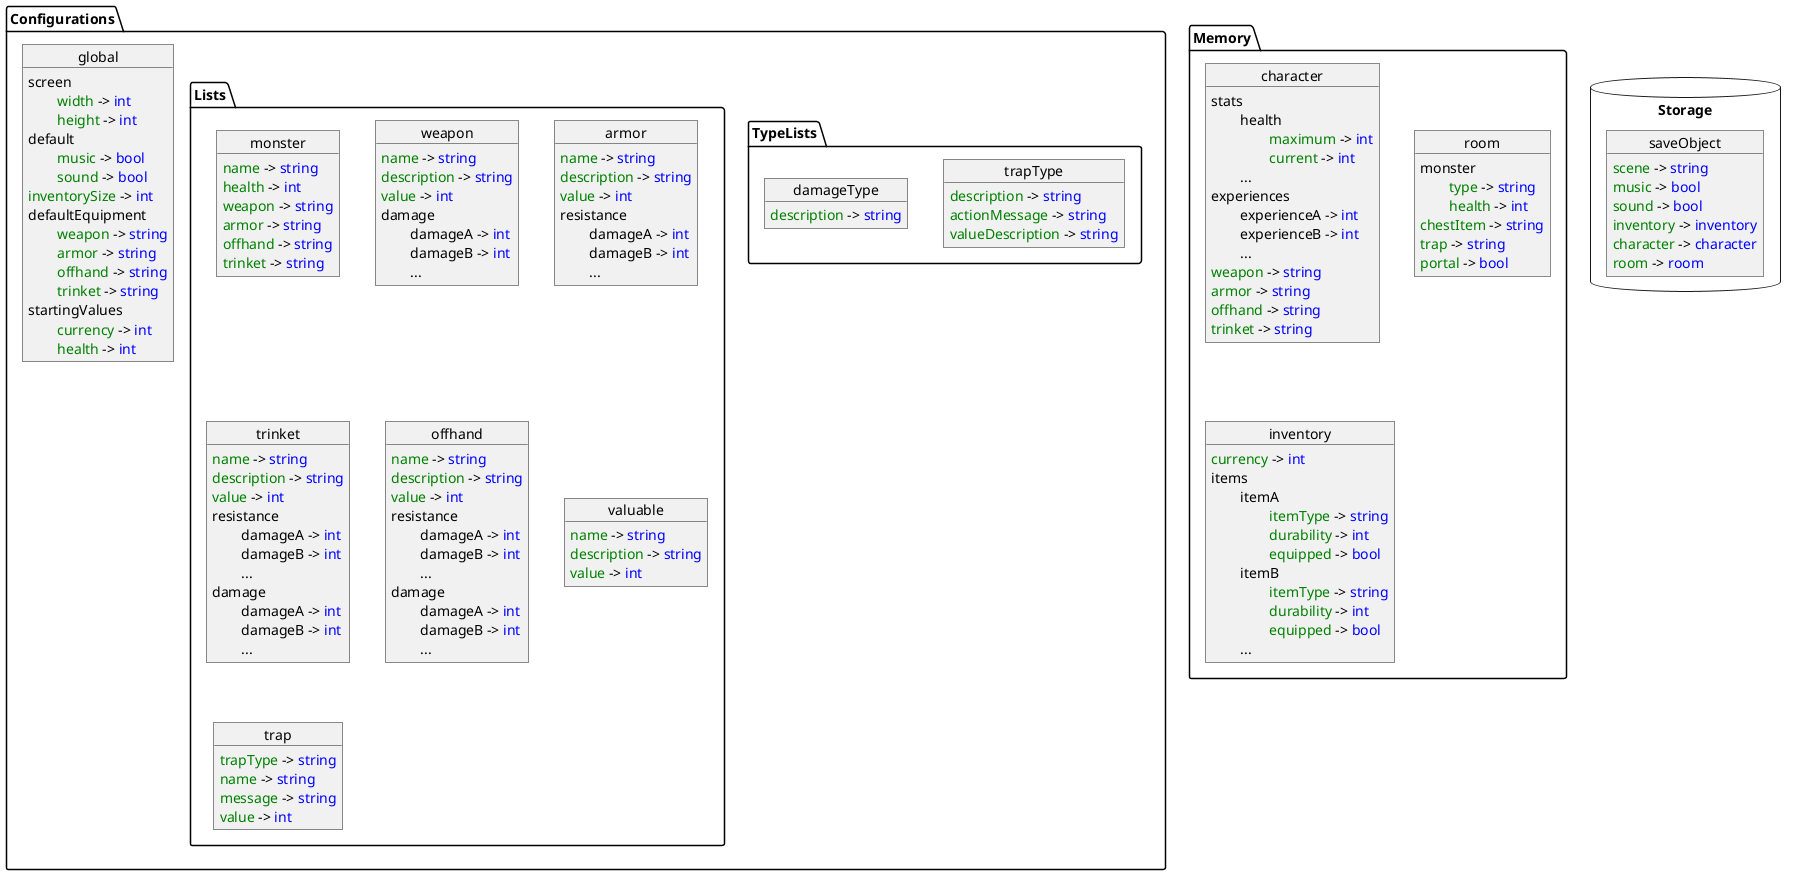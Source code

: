 @startuml

!define type(x) <color:blue>x</color>
!define attribute(x) <color:green>x</color>

package Configurations{
    object global {
        screen
            attribute(\twidth) -> type(int)
            attribute(\theight) -> type(int)
        default
            attribute(\tmusic) -> type(bool)
            attribute(\tsound) -> type(bool)
        attribute(inventorySize) -> type(int)
        defaultEquipment
            attribute(\tweapon) -> type(string)
            attribute(\tarmor) -> type(string)
            attribute(\toffhand) -> type(string)
            attribute(\ttrinket) -> type(string)
        startingValues
            attribute(\tcurrency) -> type(int)
            attribute(\thealth) -> type(int)
    }

    package TypeLists{
        object trapType {
            attribute(description) -> type(string)
            attribute(actionMessage) -> type(string)
            attribute(valueDescription) -> type(string)
        }

        object damageType {
            attribute(description) -> type(string)
        }
    }

    package Lists{

        object monster {
            attribute(name) -> type(string)
            attribute(health) -> type(int)
            attribute(weapon) -> type(string)
            attribute(armor) -> type(string)
            attribute(offhand) -> type(string)
            attribute(trinket) -> type(string)
        }

        object weapon {
            attribute(name) -> type(string)
            attribute(description) -> type(string)
            attribute(value) -> type(int)
            damage
                \tdamageA -> type(int)
                \tdamageB -> type(int)
                \t...
        }

        object armor {
            attribute(name) -> type(string)
            attribute(description) -> type(string)
            attribute(value) -> type(int)
            resistance
                \tdamageA -> type(int)
                \tdamageB -> type(int)
                \t...
        }

        object trinket {
            attribute(name) -> type(string)
            attribute(description) -> type(string)
            attribute(value) -> type(int)
            resistance
                \tdamageA -> type(int)
                \tdamageB -> type(int)
                \t...
            damage
                \tdamageA -> type(int)
                \tdamageB -> type(int)
                \t...
        }

        object offhand {
            attribute(name) -> type(string)
            attribute(description) -> type(string)
            attribute(value) -> type(int)
            resistance
                \tdamageA -> type(int)
                \tdamageB -> type(int)
                \t...
            damage
                \tdamageA -> type(int)
                \tdamageB -> type(int)
                \t...
        }

        object valuable {
            attribute(name) -> type(string)
            attribute(description) -> type(string)
            attribute(value) -> type(int)
        }

        object trap {
            attribute(trapType) -> type(string)
            attribute(name) -> type(string)
            attribute(message) -> type(string)
            attribute(value) -> type(int)
        }
    }
}

package Memory{
    object character {
        stats
            \thealth
                attribute(\t\tmaximum) -> type(int)
                attribute(\t\tcurrent) -> type(int)
            \t...
        experiences
            \texperienceA -> type(int)
            \texperienceB -> type(int)
            \t...
        attribute(weapon) -> type(string)
        attribute(armor) -> type(string)
        attribute(offhand) -> type(string)
        attribute(trinket) -> type(string)
    }

    object room {
        monster
            attribute(\ttype) -> type(string)
            attribute(\thealth) -> type(int)
        attribute(chestItem) -> type(string)
        attribute(trap) -> type(string)
        attribute(portal) -> type(bool)
    }

    object inventory {
        attribute(currency) -> type(int)
        items
            \titemA
                attribute(\t\titemType) -> type(string)
                attribute(\t\tdurability) -> type(int)
                attribute(\t\tequipped) -> type(bool)
            \titemB
                attribute(\t\titemType) -> type(string)
                attribute(\t\tdurability) -> type(int)
                attribute(\t\tequipped) -> type(bool)
            \t...
    }
}

database Storage {
    object saveObject {
        attribute(scene) -> type(string)
        attribute(music) -> type(bool)
        attribute(sound) -> type(bool)
        attribute(inventory) -> type(inventory)
        attribute(character) -> type(character)
        attribute(room) -> type(room)
    }
}

@enduml